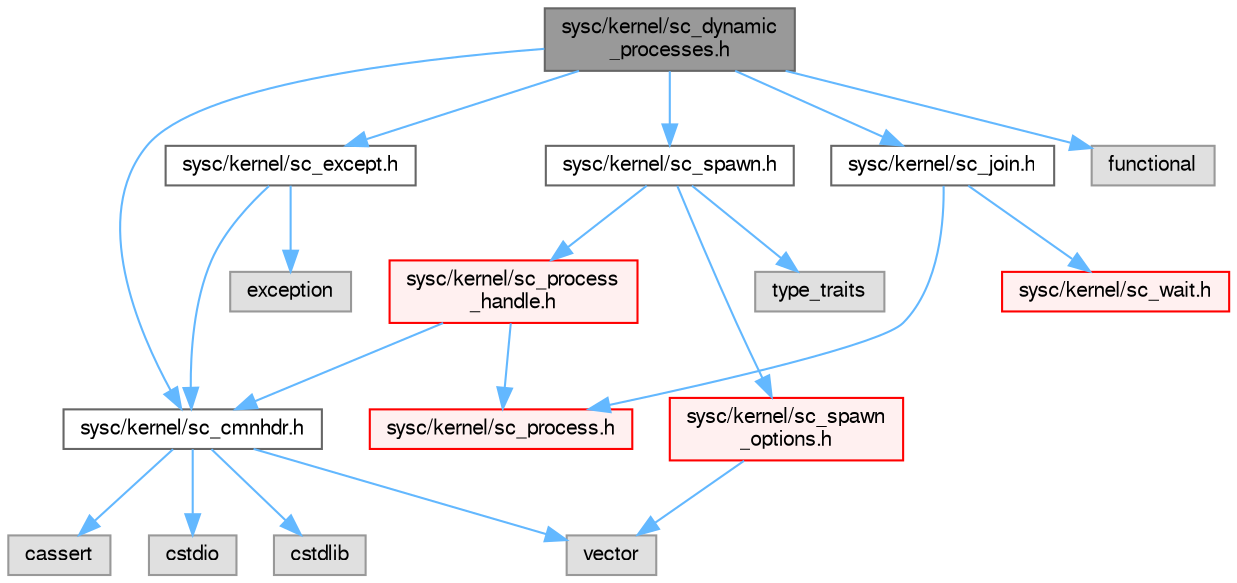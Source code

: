 digraph "sysc/kernel/sc_dynamic_processes.h"
{
 // LATEX_PDF_SIZE
  bgcolor="transparent";
  edge [fontname=FreeSans,fontsize=10,labelfontname=FreeSans,labelfontsize=10];
  node [fontname=FreeSans,fontsize=10,shape=box,height=0.2,width=0.4];
  Node1 [id="Node000001",label="sysc/kernel/sc_dynamic\l_processes.h",height=0.2,width=0.4,color="gray40", fillcolor="grey60", style="filled", fontcolor="black",tooltip=" "];
  Node1 -> Node2 [id="edge1_Node000001_Node000002",color="steelblue1",style="solid",tooltip=" "];
  Node2 [id="Node000002",label="sysc/kernel/sc_cmnhdr.h",height=0.2,width=0.4,color="grey40", fillcolor="white", style="filled",URL="$a00428.html",tooltip=" "];
  Node2 -> Node3 [id="edge2_Node000002_Node000003",color="steelblue1",style="solid",tooltip=" "];
  Node3 [id="Node000003",label="cassert",height=0.2,width=0.4,color="grey60", fillcolor="#E0E0E0", style="filled",tooltip=" "];
  Node2 -> Node4 [id="edge3_Node000002_Node000004",color="steelblue1",style="solid",tooltip=" "];
  Node4 [id="Node000004",label="cstdio",height=0.2,width=0.4,color="grey60", fillcolor="#E0E0E0", style="filled",tooltip=" "];
  Node2 -> Node5 [id="edge4_Node000002_Node000005",color="steelblue1",style="solid",tooltip=" "];
  Node5 [id="Node000005",label="cstdlib",height=0.2,width=0.4,color="grey60", fillcolor="#E0E0E0", style="filled",tooltip=" "];
  Node2 -> Node6 [id="edge5_Node000002_Node000006",color="steelblue1",style="solid",tooltip=" "];
  Node6 [id="Node000006",label="vector",height=0.2,width=0.4,color="grey60", fillcolor="#E0E0E0", style="filled",tooltip=" "];
  Node1 -> Node7 [id="edge6_Node000001_Node000007",color="steelblue1",style="solid",tooltip=" "];
  Node7 [id="Node000007",label="sysc/kernel/sc_except.h",height=0.2,width=0.4,color="grey40", fillcolor="white", style="filled",URL="$a00410.html",tooltip=" "];
  Node7 -> Node8 [id="edge7_Node000007_Node000008",color="steelblue1",style="solid",tooltip=" "];
  Node8 [id="Node000008",label="exception",height=0.2,width=0.4,color="grey60", fillcolor="#E0E0E0", style="filled",tooltip=" "];
  Node7 -> Node2 [id="edge8_Node000007_Node000002",color="steelblue1",style="solid",tooltip=" "];
  Node1 -> Node9 [id="edge9_Node000001_Node000009",color="steelblue1",style="solid",tooltip=" "];
  Node9 [id="Node000009",label="sysc/kernel/sc_spawn.h",height=0.2,width=0.4,color="grey40", fillcolor="white", style="filled",URL="$a00422.html",tooltip=" "];
  Node9 -> Node10 [id="edge10_Node000009_Node000010",color="steelblue1",style="solid",tooltip=" "];
  Node10 [id="Node000010",label="type_traits",height=0.2,width=0.4,color="grey60", fillcolor="#E0E0E0", style="filled",tooltip=" "];
  Node9 -> Node11 [id="edge11_Node000009_Node000011",color="steelblue1",style="solid",tooltip=" "];
  Node11 [id="Node000011",label="sysc/kernel/sc_process\l_handle.h",height=0.2,width=0.4,color="red", fillcolor="#FFF0F0", style="filled",URL="$a00329.html",tooltip=" "];
  Node11 -> Node2 [id="edge12_Node000011_Node000002",color="steelblue1",style="solid",tooltip=" "];
  Node11 -> Node16 [id="edge13_Node000011_Node000016",color="steelblue1",style="solid",tooltip=" "];
  Node16 [id="Node000016",label="sysc/kernel/sc_process.h",height=0.2,width=0.4,color="red", fillcolor="#FFF0F0", style="filled",URL="$a00437.html",tooltip=" "];
  Node9 -> Node25 [id="edge14_Node000009_Node000025",color="steelblue1",style="solid",tooltip=" "];
  Node25 [id="Node000025",label="sysc/kernel/sc_spawn\l_options.h",height=0.2,width=0.4,color="red", fillcolor="#FFF0F0", style="filled",URL="$a00395.html",tooltip=" "];
  Node25 -> Node6 [id="edge15_Node000025_Node000006",color="steelblue1",style="solid",tooltip=" "];
  Node1 -> Node67 [id="edge16_Node000001_Node000067",color="steelblue1",style="solid",tooltip=" "];
  Node67 [id="Node000067",label="sysc/kernel/sc_join.h",height=0.2,width=0.4,color="grey40", fillcolor="white", style="filled",URL="$a00434.html",tooltip=" "];
  Node67 -> Node16 [id="edge17_Node000067_Node000016",color="steelblue1",style="solid",tooltip=" "];
  Node67 -> Node68 [id="edge18_Node000067_Node000068",color="steelblue1",style="solid",tooltip=" "];
  Node68 [id="Node000068",label="sysc/kernel/sc_wait.h",height=0.2,width=0.4,color="red", fillcolor="#FFF0F0", style="filled",URL="$a00332.html",tooltip=" "];
  Node1 -> Node69 [id="edge19_Node000001_Node000069",color="steelblue1",style="solid",tooltip=" "];
  Node69 [id="Node000069",label="functional",height=0.2,width=0.4,color="grey60", fillcolor="#E0E0E0", style="filled",tooltip=" "];
}
